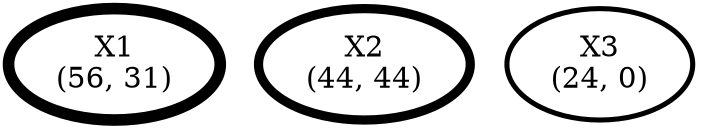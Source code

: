 digraph {
	"X1
(56, 31)" [color=black fillcolor=white fontcolor=black penwidth=5.575888552099592 style=filled]
	"X2
(44, 44)" [color=black fillcolor=white fontcolor=black penwidth=4.424111447900409 style=filled]
	"X3
(24, 0)" [color=black fillcolor=white fontcolor=black penwidth=2.436836640621477 style=filled]
}
